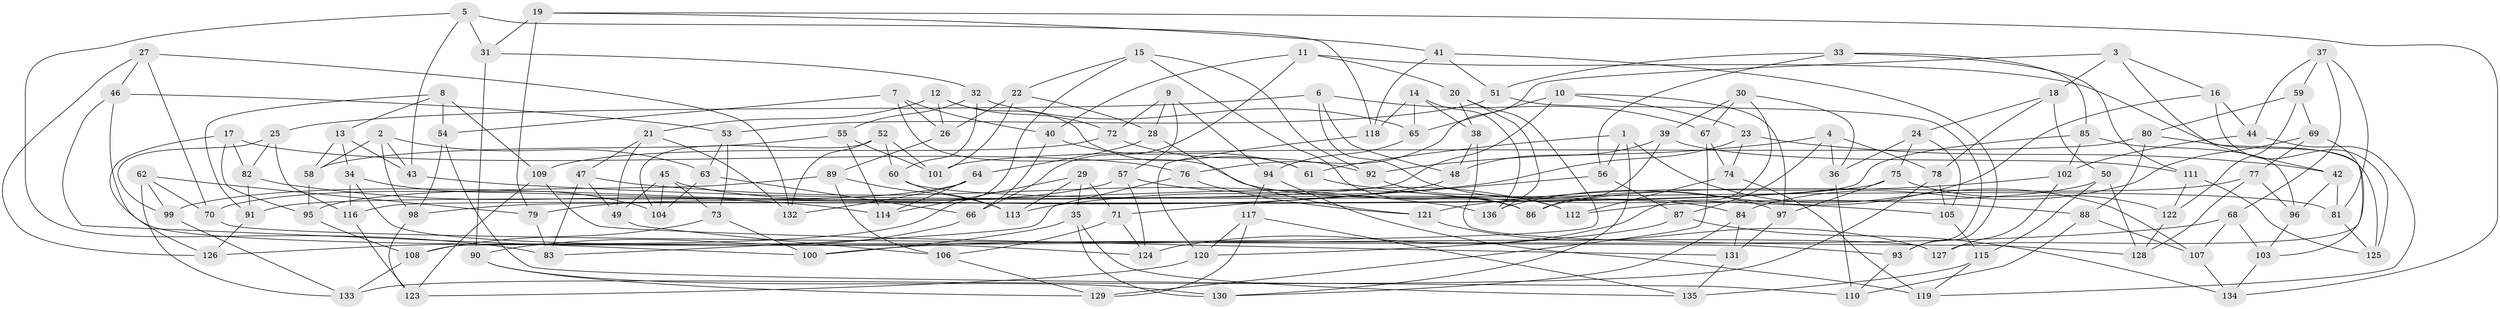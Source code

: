 // coarse degree distribution, {6: 0.5411764705882353, 5: 0.058823529411764705, 4: 0.38823529411764707, 3: 0.011764705882352941}
// Generated by graph-tools (version 1.1) at 2025/42/03/06/25 10:42:20]
// undirected, 136 vertices, 272 edges
graph export_dot {
graph [start="1"]
  node [color=gray90,style=filled];
  1;
  2;
  3;
  4;
  5;
  6;
  7;
  8;
  9;
  10;
  11;
  12;
  13;
  14;
  15;
  16;
  17;
  18;
  19;
  20;
  21;
  22;
  23;
  24;
  25;
  26;
  27;
  28;
  29;
  30;
  31;
  32;
  33;
  34;
  35;
  36;
  37;
  38;
  39;
  40;
  41;
  42;
  43;
  44;
  45;
  46;
  47;
  48;
  49;
  50;
  51;
  52;
  53;
  54;
  55;
  56;
  57;
  58;
  59;
  60;
  61;
  62;
  63;
  64;
  65;
  66;
  67;
  68;
  69;
  70;
  71;
  72;
  73;
  74;
  75;
  76;
  77;
  78;
  79;
  80;
  81;
  82;
  83;
  84;
  85;
  86;
  87;
  88;
  89;
  90;
  91;
  92;
  93;
  94;
  95;
  96;
  97;
  98;
  99;
  100;
  101;
  102;
  103;
  104;
  105;
  106;
  107;
  108;
  109;
  110;
  111;
  112;
  113;
  114;
  115;
  116;
  117;
  118;
  119;
  120;
  121;
  122;
  123;
  124;
  125;
  126;
  127;
  128;
  129;
  130;
  131;
  132;
  133;
  134;
  135;
  136;
  1 -- 130;
  1 -- 61;
  1 -- 107;
  1 -- 56;
  2 -- 98;
  2 -- 43;
  2 -- 58;
  2 -- 63;
  3 -- 42;
  3 -- 16;
  3 -- 76;
  3 -- 18;
  4 -- 78;
  4 -- 92;
  4 -- 87;
  4 -- 36;
  5 -- 118;
  5 -- 31;
  5 -- 43;
  5 -- 83;
  6 -- 67;
  6 -- 25;
  6 -- 97;
  6 -- 48;
  7 -- 26;
  7 -- 84;
  7 -- 54;
  7 -- 40;
  8 -- 54;
  8 -- 91;
  8 -- 13;
  8 -- 109;
  9 -- 57;
  9 -- 94;
  9 -- 28;
  9 -- 72;
  10 -- 23;
  10 -- 91;
  10 -- 97;
  10 -- 65;
  11 -- 103;
  11 -- 20;
  11 -- 66;
  11 -- 40;
  12 -- 72;
  12 -- 61;
  12 -- 26;
  12 -- 21;
  13 -- 34;
  13 -- 58;
  13 -- 43;
  14 -- 118;
  14 -- 136;
  14 -- 38;
  14 -- 65;
  15 -- 22;
  15 -- 92;
  15 -- 86;
  15 -- 126;
  16 -- 125;
  16 -- 136;
  16 -- 44;
  17 -- 126;
  17 -- 95;
  17 -- 82;
  17 -- 76;
  18 -- 78;
  18 -- 24;
  18 -- 50;
  19 -- 79;
  19 -- 41;
  19 -- 31;
  19 -- 134;
  20 -- 108;
  20 -- 38;
  20 -- 136;
  21 -- 132;
  21 -- 49;
  21 -- 47;
  22 -- 26;
  22 -- 28;
  22 -- 101;
  23 -- 113;
  23 -- 42;
  23 -- 74;
  24 -- 105;
  24 -- 36;
  24 -- 75;
  25 -- 116;
  25 -- 82;
  25 -- 99;
  26 -- 89;
  27 -- 126;
  27 -- 132;
  27 -- 46;
  27 -- 70;
  28 -- 121;
  28 -- 64;
  29 -- 35;
  29 -- 114;
  29 -- 113;
  29 -- 71;
  30 -- 124;
  30 -- 39;
  30 -- 67;
  30 -- 36;
  31 -- 90;
  31 -- 32;
  32 -- 65;
  32 -- 60;
  32 -- 55;
  33 -- 85;
  33 -- 111;
  33 -- 51;
  33 -- 56;
  34 -- 116;
  34 -- 124;
  34 -- 104;
  35 -- 130;
  35 -- 100;
  35 -- 135;
  36 -- 110;
  37 -- 59;
  37 -- 44;
  37 -- 81;
  37 -- 68;
  38 -- 48;
  38 -- 128;
  39 -- 86;
  39 -- 111;
  39 -- 48;
  40 -- 61;
  40 -- 66;
  41 -- 51;
  41 -- 118;
  41 -- 93;
  42 -- 81;
  42 -- 96;
  43 -- 105;
  44 -- 102;
  44 -- 119;
  45 -- 104;
  45 -- 73;
  45 -- 49;
  45 -- 86;
  46 -- 127;
  46 -- 53;
  46 -- 100;
  47 -- 49;
  47 -- 136;
  47 -- 83;
  48 -- 79;
  49 -- 106;
  50 -- 115;
  50 -- 128;
  50 -- 112;
  51 -- 53;
  51 -- 93;
  52 -- 104;
  52 -- 101;
  52 -- 132;
  52 -- 60;
  53 -- 63;
  53 -- 73;
  54 -- 98;
  54 -- 110;
  55 -- 58;
  55 -- 101;
  55 -- 114;
  56 -- 71;
  56 -- 87;
  57 -- 112;
  57 -- 124;
  57 -- 99;
  58 -- 95;
  59 -- 122;
  59 -- 80;
  59 -- 69;
  60 -- 113;
  60 -- 81;
  61 -- 88;
  62 -- 70;
  62 -- 79;
  62 -- 133;
  62 -- 99;
  63 -- 104;
  63 -- 66;
  64 -- 132;
  64 -- 114;
  64 -- 70;
  65 -- 94;
  66 -- 90;
  67 -- 129;
  67 -- 74;
  68 -- 103;
  68 -- 100;
  68 -- 107;
  69 -- 127;
  69 -- 77;
  69 -- 84;
  70 -- 93;
  71 -- 106;
  71 -- 124;
  72 -- 109;
  72 -- 92;
  73 -- 100;
  73 -- 108;
  74 -- 112;
  74 -- 119;
  75 -- 97;
  75 -- 98;
  75 -- 122;
  76 -- 83;
  76 -- 121;
  77 -- 128;
  77 -- 96;
  77 -- 86;
  78 -- 133;
  78 -- 105;
  79 -- 83;
  80 -- 88;
  80 -- 101;
  80 -- 125;
  81 -- 125;
  82 -- 114;
  82 -- 91;
  84 -- 130;
  84 -- 131;
  85 -- 116;
  85 -- 102;
  85 -- 96;
  87 -- 120;
  87 -- 134;
  88 -- 110;
  88 -- 107;
  89 -- 95;
  89 -- 106;
  89 -- 113;
  90 -- 130;
  90 -- 129;
  91 -- 126;
  92 -- 112;
  93 -- 110;
  94 -- 119;
  94 -- 117;
  95 -- 108;
  96 -- 103;
  97 -- 131;
  98 -- 123;
  99 -- 133;
  102 -- 121;
  102 -- 127;
  103 -- 134;
  105 -- 115;
  106 -- 129;
  107 -- 134;
  108 -- 133;
  109 -- 131;
  109 -- 123;
  111 -- 125;
  111 -- 122;
  115 -- 119;
  115 -- 135;
  116 -- 123;
  117 -- 129;
  117 -- 135;
  117 -- 120;
  118 -- 120;
  120 -- 123;
  121 -- 127;
  122 -- 128;
  131 -- 135;
}
